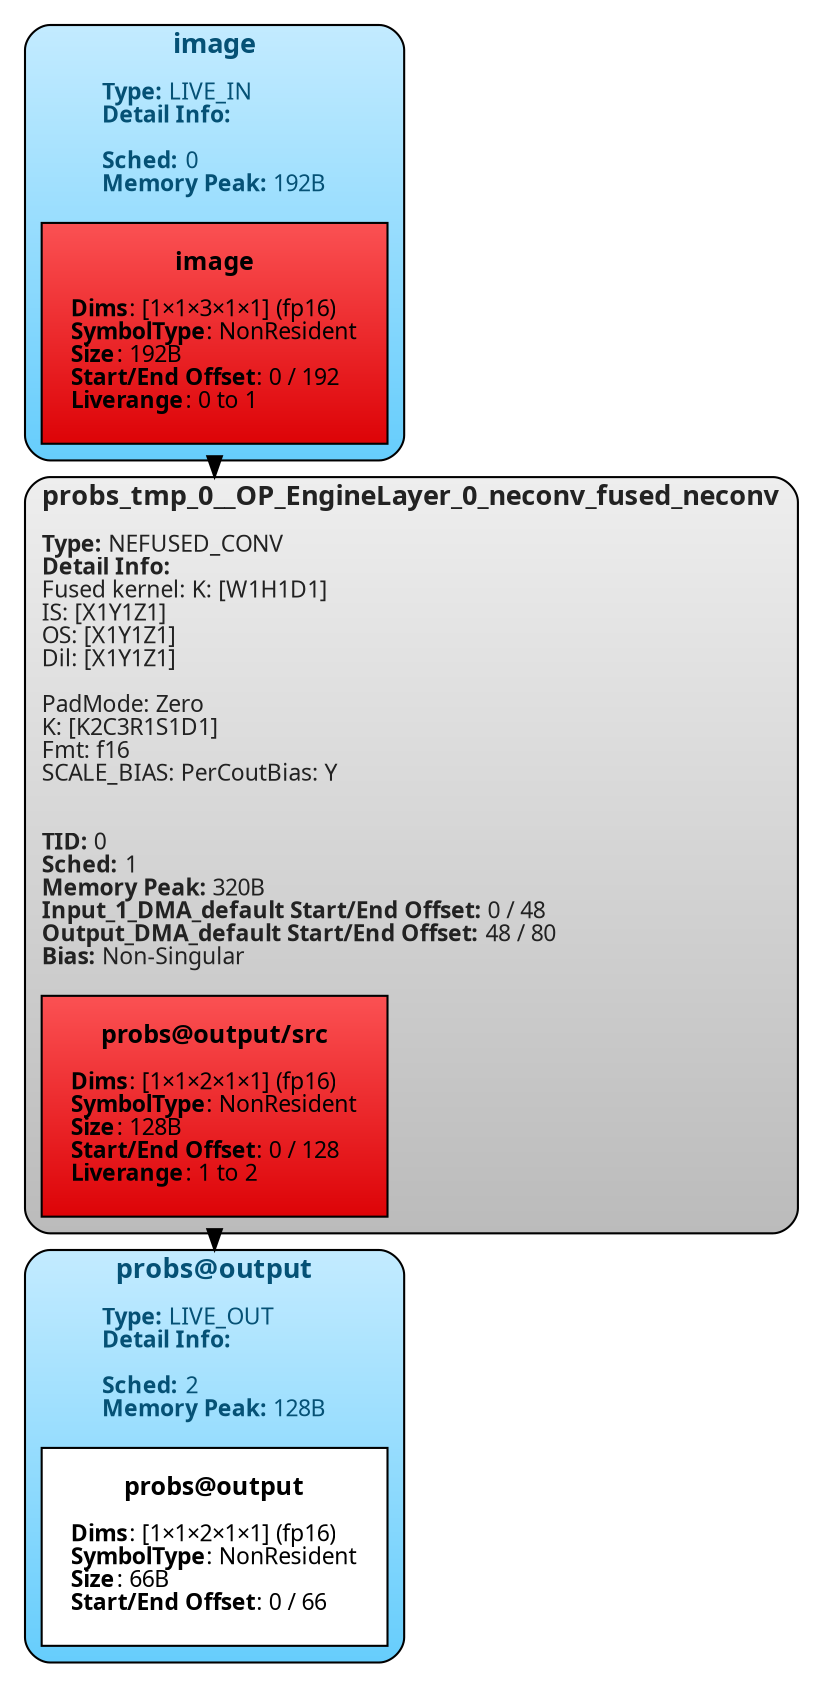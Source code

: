 digraph G {
	fontname="Arial Unicode MS"
	graph[compound=true];
	subgraph "cluster_image_O" {
		style=rounded
		fontsize=11
		bgcolor="#66CDFC:#C3EBFF"
		gradientangle=90
		fontcolor="#055175"
		label=<<font point-size='13' face='Arial Rounded MT Bold'>image</font><br/><br align='left'/>
<font face='Arial Rounded MT Bold'>Type:</font> LIVE_IN<br align='left'/>
<font face='Arial Rounded MT Bold'>Detail Info:</font> <br align='left'/><br align='left'/>
<font face='Arial Rounded MT Bold'>Sched:</font> 0<br align='left'/>
<font face='Arial Rounded MT Bold'>Memory Peak:</font> 192B<br align='left'/>
>;

		"image_T" [label=<<font point-size='12' face='Arial Rounded MT Bold'>image</font><br/><br align='left'/>

<font face='Arial Rounded MT Bold'>Dims</font>: [1×1×3×1×1] (fp16)<br align='left'/>
<font face='Arial Rounded MT Bold'>SymbolType</font>: NonResident<br align='left'/>
<font face='Arial Rounded MT Bold'>Size</font>: 192B<br align='left'/>
<font face='Arial Rounded MT Bold'>Start/End Offset</font>: 0 / 192<br align='left'/>
<font face='Arial Rounded MT Bold'>Liverange</font>: 0 to 1<br align='left'/>>,shape=box,style=filled,gradientangle=270,margin=.2,fontname="Arial Unicode MS",fontsize=11,fillcolor="#FB5153:#DD0307"];

	}
	subgraph "cluster_probs@output_O" {
		style=rounded
		fontsize=11
		bgcolor="#66CDFC:#C3EBFF"
		gradientangle=90
		fontcolor="#055175"
		label=<<font point-size='13' face='Arial Rounded MT Bold'>probs@output</font><br/><br align='left'/>
<font face='Arial Rounded MT Bold'>Type:</font> LIVE_OUT<br align='left'/>
<font face='Arial Rounded MT Bold'>Detail Info:</font> <br align='left'/><br align='left'/>
<font face='Arial Rounded MT Bold'>Sched:</font> 2<br align='left'/>
<font face='Arial Rounded MT Bold'>Memory Peak:</font> 128B<br align='left'/>
>;

		"probs@output_T" [label=<<font point-size='12' face='Arial Rounded MT Bold'>probs@output</font><br/><br align='left'/>

<font face='Arial Rounded MT Bold'>Dims</font>: [1×1×2×1×1] (fp16)<br align='left'/>
<font face='Arial Rounded MT Bold'>SymbolType</font>: NonResident<br align='left'/>
<font face='Arial Rounded MT Bold'>Size</font>: 66B<br align='left'/>
<font face='Arial Rounded MT Bold'>Start/End Offset</font>: 0 / 66<br align='left'/>>,shape=box,style=filled,gradientangle=270,margin=.2,fontname="Arial Unicode MS",fontsize=11,fillcolor=white];

	}
	subgraph "cluster_probs_tmp_0__OP_EngineLayer_0_neconv_fused_neconv_O" {
		style=rounded
		fontsize=11
		bgcolor="#BBBBBB:#EEEEEE"
gradientangle=90
		fontcolor="#222222"
		pad=4
		label=<<font point-size='13' face='Arial Rounded MT Bold'>probs_tmp_0__OP_EngineLayer_0_neconv_fused_neconv</font><br/><br align='left'/>
<font face='Arial Rounded MT Bold'>Type:</font> NEFUSED_CONV<br align='left'/>
<font face='Arial Rounded MT Bold'>Detail Info:</font> <br align='left'/>Fused kernel: K: [W1H1D1]<br align='left'/>IS: [X1Y1Z1]<br align='left'/>OS: [X1Y1Z1]<br align='left'/>Dil: [X1Y1Z1]<br align='left'/><br align='left'/>PadMode: Zero<br align='left'/>K: [K2C3R1S1D1]<br align='left'/>Fmt: f16<br align='left'/>SCALE_BIAS: PerCoutBias: Y<br align='left'/><br align='left'/><br align='left'/>
<font face='Arial Rounded MT Bold'>TID:</font> 0<br align='left'/>
<font face='Arial Rounded MT Bold'>Sched:</font> 1<br align='left'/>
<font face='Arial Rounded MT Bold'>Memory Peak:</font> 320B<br align='left'/>
<font face='Arial Rounded MT Bold'>Input_1_DMA_default Start/End Offset:</font> 0 / 48<br align='left'/>
<font face='Arial Rounded MT Bold'>Output_DMA_default Start/End Offset:</font> 48 / 80<br align='left'/>
<font face='Arial Rounded MT Bold'>Bias:</font> Non-Singular<br align='left'/>
>;

		"probs@output/src_T" [label=<<font point-size='12' face='Arial Rounded MT Bold'>probs@output/src</font><br/><br align='left'/>

<font face='Arial Rounded MT Bold'>Dims</font>: [1×1×2×1×1] (fp16)<br align='left'/>
<font face='Arial Rounded MT Bold'>SymbolType</font>: NonResident<br align='left'/>
<font face='Arial Rounded MT Bold'>Size</font>: 128B<br align='left'/>
<font face='Arial Rounded MT Bold'>Start/End Offset</font>: 0 / 128<br align='left'/>
<font face='Arial Rounded MT Bold'>Liverange</font>: 1 to 2<br align='left'/>>,shape=box,style=filled,gradientangle=270,margin=.2,fontname="Arial Unicode MS",fontsize=11,fillcolor="#FB5153:#DD0307"];

	}
	"image_T" -> "probs@output/src_T" [ltail="cluster_image_O", lhead="cluster_probs_tmp_0__OP_EngineLayer_0_neconv_fused_neconv_O"];
	"probs@output/src_T" -> "probs@output_T" [ltail="cluster_probs_tmp_0__OP_EngineLayer_0_neconv_fused_neconv_O", lhead="cluster_probs@output_O"];
}
